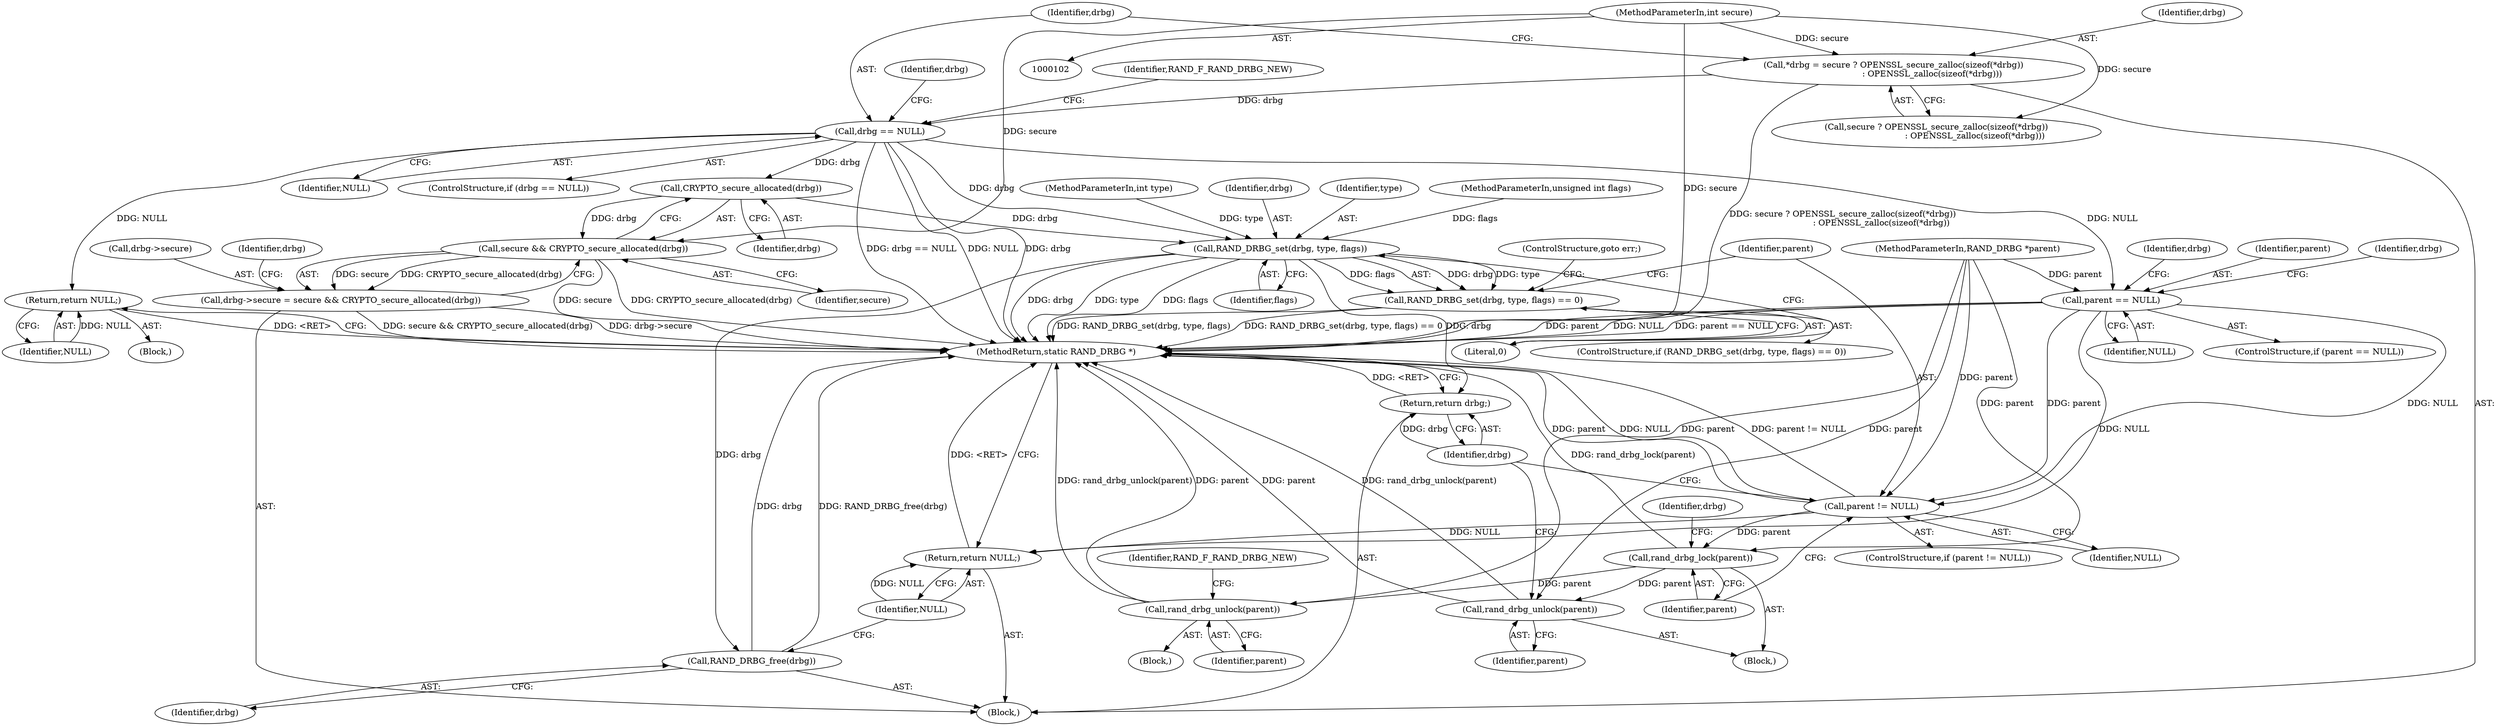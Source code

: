 digraph "0_openssl_1b0fe00e2704b5e20334a16d3c9099d1ba2ef1be_1@pointer" {
"1000122" [label="(Call,drbg == NULL)"];
"1000109" [label="(Call,*drbg = secure ? OPENSSL_secure_zalloc(sizeof(*drbg))\n                             : OPENSSL_zalloc(sizeof(*drbg)))"];
"1000103" [label="(MethodParameterIn,int secure)"];
"1000129" [label="(Return,return NULL;)"];
"1000137" [label="(Call,CRYPTO_secure_allocated(drbg))"];
"1000135" [label="(Call,secure && CRYPTO_secure_allocated(drbg))"];
"1000131" [label="(Call,drbg->secure = secure && CRYPTO_secure_allocated(drbg))"];
"1000208" [label="(Call,RAND_DRBG_set(drbg, type, flags))"];
"1000207" [label="(Call,RAND_DRBG_set(drbg, type, flags) == 0)"];
"1000238" [label="(Return,return drbg;)"];
"1000241" [label="(Call,RAND_DRBG_free(drbg))"];
"1000150" [label="(Call,parent == NULL)"];
"1000215" [label="(Call,parent != NULL)"];
"1000219" [label="(Call,rand_drbg_lock(parent))"];
"1000230" [label="(Call,rand_drbg_unlock(parent))"];
"1000236" [label="(Call,rand_drbg_unlock(parent))"];
"1000243" [label="(Return,return NULL;)"];
"1000241" [label="(Call,RAND_DRBG_free(drbg))"];
"1000137" [label="(Call,CRYPTO_secure_allocated(drbg))"];
"1000136" [label="(Identifier,secure)"];
"1000151" [label="(Identifier,parent)"];
"1000213" [label="(ControlStructure,goto err;)"];
"1000217" [label="(Identifier,NULL)"];
"1000214" [label="(ControlStructure,if (parent != NULL))"];
"1000224" [label="(Identifier,drbg)"];
"1000123" [label="(Identifier,drbg)"];
"1000239" [label="(Identifier,drbg)"];
"1000125" [label="(Block,)"];
"1000219" [label="(Call,rand_drbg_lock(parent))"];
"1000216" [label="(Identifier,parent)"];
"1000104" [label="(MethodParameterIn,int type)"];
"1000107" [label="(Block,)"];
"1000133" [label="(Identifier,drbg)"];
"1000206" [label="(ControlStructure,if (RAND_DRBG_set(drbg, type, flags) == 0))"];
"1000245" [label="(MethodReturn,static RAND_DRBG *)"];
"1000229" [label="(Block,)"];
"1000243" [label="(Return,return NULL;)"];
"1000230" [label="(Call,rand_drbg_unlock(parent))"];
"1000215" [label="(Call,parent != NULL)"];
"1000132" [label="(Call,drbg->secure)"];
"1000233" [label="(Identifier,RAND_F_RAND_DRBG_NEW)"];
"1000127" [label="(Identifier,RAND_F_RAND_DRBG_NEW)"];
"1000111" [label="(Call,secure ? OPENSSL_secure_zalloc(sizeof(*drbg))\n                             : OPENSSL_zalloc(sizeof(*drbg)))"];
"1000188" [label="(Identifier,drbg)"];
"1000212" [label="(Literal,0)"];
"1000209" [label="(Identifier,drbg)"];
"1000124" [label="(Identifier,NULL)"];
"1000131" [label="(Call,drbg->secure = secure && CRYPTO_secure_allocated(drbg))"];
"1000220" [label="(Identifier,parent)"];
"1000231" [label="(Identifier,parent)"];
"1000103" [label="(MethodParameterIn,int secure)"];
"1000207" [label="(Call,RAND_DRBG_set(drbg, type, flags) == 0)"];
"1000152" [label="(Identifier,NULL)"];
"1000110" [label="(Identifier,drbg)"];
"1000156" [label="(Identifier,drbg)"];
"1000237" [label="(Identifier,parent)"];
"1000208" [label="(Call,RAND_DRBG_set(drbg, type, flags))"];
"1000150" [label="(Call,parent == NULL)"];
"1000238" [label="(Return,return drbg;)"];
"1000244" [label="(Identifier,NULL)"];
"1000236" [label="(Call,rand_drbg_unlock(parent))"];
"1000141" [label="(Identifier,drbg)"];
"1000242" [label="(Identifier,drbg)"];
"1000135" [label="(Call,secure && CRYPTO_secure_allocated(drbg))"];
"1000121" [label="(ControlStructure,if (drbg == NULL))"];
"1000218" [label="(Block,)"];
"1000129" [label="(Return,return NULL;)"];
"1000149" [label="(ControlStructure,if (parent == NULL))"];
"1000122" [label="(Call,drbg == NULL)"];
"1000210" [label="(Identifier,type)"];
"1000138" [label="(Identifier,drbg)"];
"1000105" [label="(MethodParameterIn,unsigned int flags)"];
"1000109" [label="(Call,*drbg = secure ? OPENSSL_secure_zalloc(sizeof(*drbg))\n                             : OPENSSL_zalloc(sizeof(*drbg)))"];
"1000130" [label="(Identifier,NULL)"];
"1000211" [label="(Identifier,flags)"];
"1000106" [label="(MethodParameterIn,RAND_DRBG *parent)"];
"1000122" -> "1000121"  [label="AST: "];
"1000122" -> "1000124"  [label="CFG: "];
"1000123" -> "1000122"  [label="AST: "];
"1000124" -> "1000122"  [label="AST: "];
"1000127" -> "1000122"  [label="CFG: "];
"1000133" -> "1000122"  [label="CFG: "];
"1000122" -> "1000245"  [label="DDG: drbg"];
"1000122" -> "1000245"  [label="DDG: drbg == NULL"];
"1000122" -> "1000245"  [label="DDG: NULL"];
"1000109" -> "1000122"  [label="DDG: drbg"];
"1000122" -> "1000129"  [label="DDG: NULL"];
"1000122" -> "1000137"  [label="DDG: drbg"];
"1000122" -> "1000150"  [label="DDG: NULL"];
"1000122" -> "1000208"  [label="DDG: drbg"];
"1000109" -> "1000107"  [label="AST: "];
"1000109" -> "1000111"  [label="CFG: "];
"1000110" -> "1000109"  [label="AST: "];
"1000111" -> "1000109"  [label="AST: "];
"1000123" -> "1000109"  [label="CFG: "];
"1000109" -> "1000245"  [label="DDG: secure ? OPENSSL_secure_zalloc(sizeof(*drbg))\n                             : OPENSSL_zalloc(sizeof(*drbg))"];
"1000103" -> "1000109"  [label="DDG: secure"];
"1000103" -> "1000102"  [label="AST: "];
"1000103" -> "1000245"  [label="DDG: secure"];
"1000103" -> "1000111"  [label="DDG: secure"];
"1000103" -> "1000135"  [label="DDG: secure"];
"1000129" -> "1000125"  [label="AST: "];
"1000129" -> "1000130"  [label="CFG: "];
"1000130" -> "1000129"  [label="AST: "];
"1000245" -> "1000129"  [label="CFG: "];
"1000129" -> "1000245"  [label="DDG: <RET>"];
"1000130" -> "1000129"  [label="DDG: NULL"];
"1000137" -> "1000135"  [label="AST: "];
"1000137" -> "1000138"  [label="CFG: "];
"1000138" -> "1000137"  [label="AST: "];
"1000135" -> "1000137"  [label="CFG: "];
"1000137" -> "1000135"  [label="DDG: drbg"];
"1000137" -> "1000208"  [label="DDG: drbg"];
"1000135" -> "1000131"  [label="AST: "];
"1000135" -> "1000136"  [label="CFG: "];
"1000136" -> "1000135"  [label="AST: "];
"1000131" -> "1000135"  [label="CFG: "];
"1000135" -> "1000245"  [label="DDG: secure"];
"1000135" -> "1000245"  [label="DDG: CRYPTO_secure_allocated(drbg)"];
"1000135" -> "1000131"  [label="DDG: secure"];
"1000135" -> "1000131"  [label="DDG: CRYPTO_secure_allocated(drbg)"];
"1000131" -> "1000107"  [label="AST: "];
"1000132" -> "1000131"  [label="AST: "];
"1000141" -> "1000131"  [label="CFG: "];
"1000131" -> "1000245"  [label="DDG: drbg->secure"];
"1000131" -> "1000245"  [label="DDG: secure && CRYPTO_secure_allocated(drbg)"];
"1000208" -> "1000207"  [label="AST: "];
"1000208" -> "1000211"  [label="CFG: "];
"1000209" -> "1000208"  [label="AST: "];
"1000210" -> "1000208"  [label="AST: "];
"1000211" -> "1000208"  [label="AST: "];
"1000212" -> "1000208"  [label="CFG: "];
"1000208" -> "1000245"  [label="DDG: drbg"];
"1000208" -> "1000245"  [label="DDG: type"];
"1000208" -> "1000245"  [label="DDG: flags"];
"1000208" -> "1000207"  [label="DDG: drbg"];
"1000208" -> "1000207"  [label="DDG: type"];
"1000208" -> "1000207"  [label="DDG: flags"];
"1000104" -> "1000208"  [label="DDG: type"];
"1000105" -> "1000208"  [label="DDG: flags"];
"1000208" -> "1000238"  [label="DDG: drbg"];
"1000208" -> "1000241"  [label="DDG: drbg"];
"1000207" -> "1000206"  [label="AST: "];
"1000207" -> "1000212"  [label="CFG: "];
"1000212" -> "1000207"  [label="AST: "];
"1000213" -> "1000207"  [label="CFG: "];
"1000216" -> "1000207"  [label="CFG: "];
"1000207" -> "1000245"  [label="DDG: RAND_DRBG_set(drbg, type, flags)"];
"1000207" -> "1000245"  [label="DDG: RAND_DRBG_set(drbg, type, flags) == 0"];
"1000238" -> "1000107"  [label="AST: "];
"1000238" -> "1000239"  [label="CFG: "];
"1000239" -> "1000238"  [label="AST: "];
"1000245" -> "1000238"  [label="CFG: "];
"1000238" -> "1000245"  [label="DDG: <RET>"];
"1000239" -> "1000238"  [label="DDG: drbg"];
"1000241" -> "1000107"  [label="AST: "];
"1000241" -> "1000242"  [label="CFG: "];
"1000242" -> "1000241"  [label="AST: "];
"1000244" -> "1000241"  [label="CFG: "];
"1000241" -> "1000245"  [label="DDG: drbg"];
"1000241" -> "1000245"  [label="DDG: RAND_DRBG_free(drbg)"];
"1000150" -> "1000149"  [label="AST: "];
"1000150" -> "1000152"  [label="CFG: "];
"1000151" -> "1000150"  [label="AST: "];
"1000152" -> "1000150"  [label="AST: "];
"1000156" -> "1000150"  [label="CFG: "];
"1000188" -> "1000150"  [label="CFG: "];
"1000150" -> "1000245"  [label="DDG: parent"];
"1000150" -> "1000245"  [label="DDG: NULL"];
"1000150" -> "1000245"  [label="DDG: parent == NULL"];
"1000106" -> "1000150"  [label="DDG: parent"];
"1000150" -> "1000215"  [label="DDG: parent"];
"1000150" -> "1000215"  [label="DDG: NULL"];
"1000150" -> "1000243"  [label="DDG: NULL"];
"1000215" -> "1000214"  [label="AST: "];
"1000215" -> "1000217"  [label="CFG: "];
"1000216" -> "1000215"  [label="AST: "];
"1000217" -> "1000215"  [label="AST: "];
"1000220" -> "1000215"  [label="CFG: "];
"1000239" -> "1000215"  [label="CFG: "];
"1000215" -> "1000245"  [label="DDG: parent"];
"1000215" -> "1000245"  [label="DDG: NULL"];
"1000215" -> "1000245"  [label="DDG: parent != NULL"];
"1000106" -> "1000215"  [label="DDG: parent"];
"1000215" -> "1000219"  [label="DDG: parent"];
"1000215" -> "1000243"  [label="DDG: NULL"];
"1000219" -> "1000218"  [label="AST: "];
"1000219" -> "1000220"  [label="CFG: "];
"1000220" -> "1000219"  [label="AST: "];
"1000224" -> "1000219"  [label="CFG: "];
"1000219" -> "1000245"  [label="DDG: rand_drbg_lock(parent)"];
"1000106" -> "1000219"  [label="DDG: parent"];
"1000219" -> "1000230"  [label="DDG: parent"];
"1000219" -> "1000236"  [label="DDG: parent"];
"1000230" -> "1000229"  [label="AST: "];
"1000230" -> "1000231"  [label="CFG: "];
"1000231" -> "1000230"  [label="AST: "];
"1000233" -> "1000230"  [label="CFG: "];
"1000230" -> "1000245"  [label="DDG: parent"];
"1000230" -> "1000245"  [label="DDG: rand_drbg_unlock(parent)"];
"1000106" -> "1000230"  [label="DDG: parent"];
"1000236" -> "1000218"  [label="AST: "];
"1000236" -> "1000237"  [label="CFG: "];
"1000237" -> "1000236"  [label="AST: "];
"1000239" -> "1000236"  [label="CFG: "];
"1000236" -> "1000245"  [label="DDG: parent"];
"1000236" -> "1000245"  [label="DDG: rand_drbg_unlock(parent)"];
"1000106" -> "1000236"  [label="DDG: parent"];
"1000243" -> "1000107"  [label="AST: "];
"1000243" -> "1000244"  [label="CFG: "];
"1000244" -> "1000243"  [label="AST: "];
"1000245" -> "1000243"  [label="CFG: "];
"1000243" -> "1000245"  [label="DDG: <RET>"];
"1000244" -> "1000243"  [label="DDG: NULL"];
}
